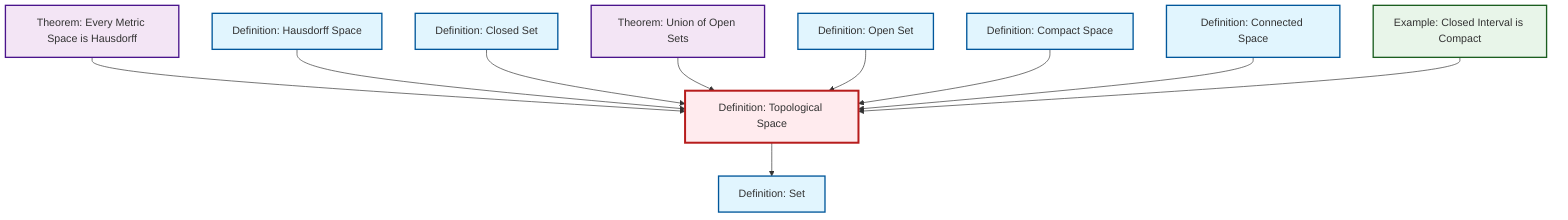 graph TD
    classDef definition fill:#e1f5fe,stroke:#01579b,stroke-width:2px
    classDef theorem fill:#f3e5f5,stroke:#4a148c,stroke-width:2px
    classDef axiom fill:#fff3e0,stroke:#e65100,stroke-width:2px
    classDef example fill:#e8f5e9,stroke:#1b5e20,stroke-width:2px
    classDef current fill:#ffebee,stroke:#b71c1c,stroke-width:3px
    def-compact["Definition: Compact Space"]:::definition
    ex-closed-interval-compact["Example: Closed Interval is Compact"]:::example
    def-hausdorff["Definition: Hausdorff Space"]:::definition
    def-topological-space["Definition: Topological Space"]:::definition
    def-open-set["Definition: Open Set"]:::definition
    def-set["Definition: Set"]:::definition
    thm-union-open-sets["Theorem: Union of Open Sets"]:::theorem
    def-closed-set["Definition: Closed Set"]:::definition
    thm-metric-hausdorff["Theorem: Every Metric Space is Hausdorff"]:::theorem
    def-connected["Definition: Connected Space"]:::definition
    thm-metric-hausdorff --> def-topological-space
    def-hausdorff --> def-topological-space
    def-closed-set --> def-topological-space
    thm-union-open-sets --> def-topological-space
    def-open-set --> def-topological-space
    def-compact --> def-topological-space
    def-connected --> def-topological-space
    def-topological-space --> def-set
    ex-closed-interval-compact --> def-topological-space
    class def-topological-space current
